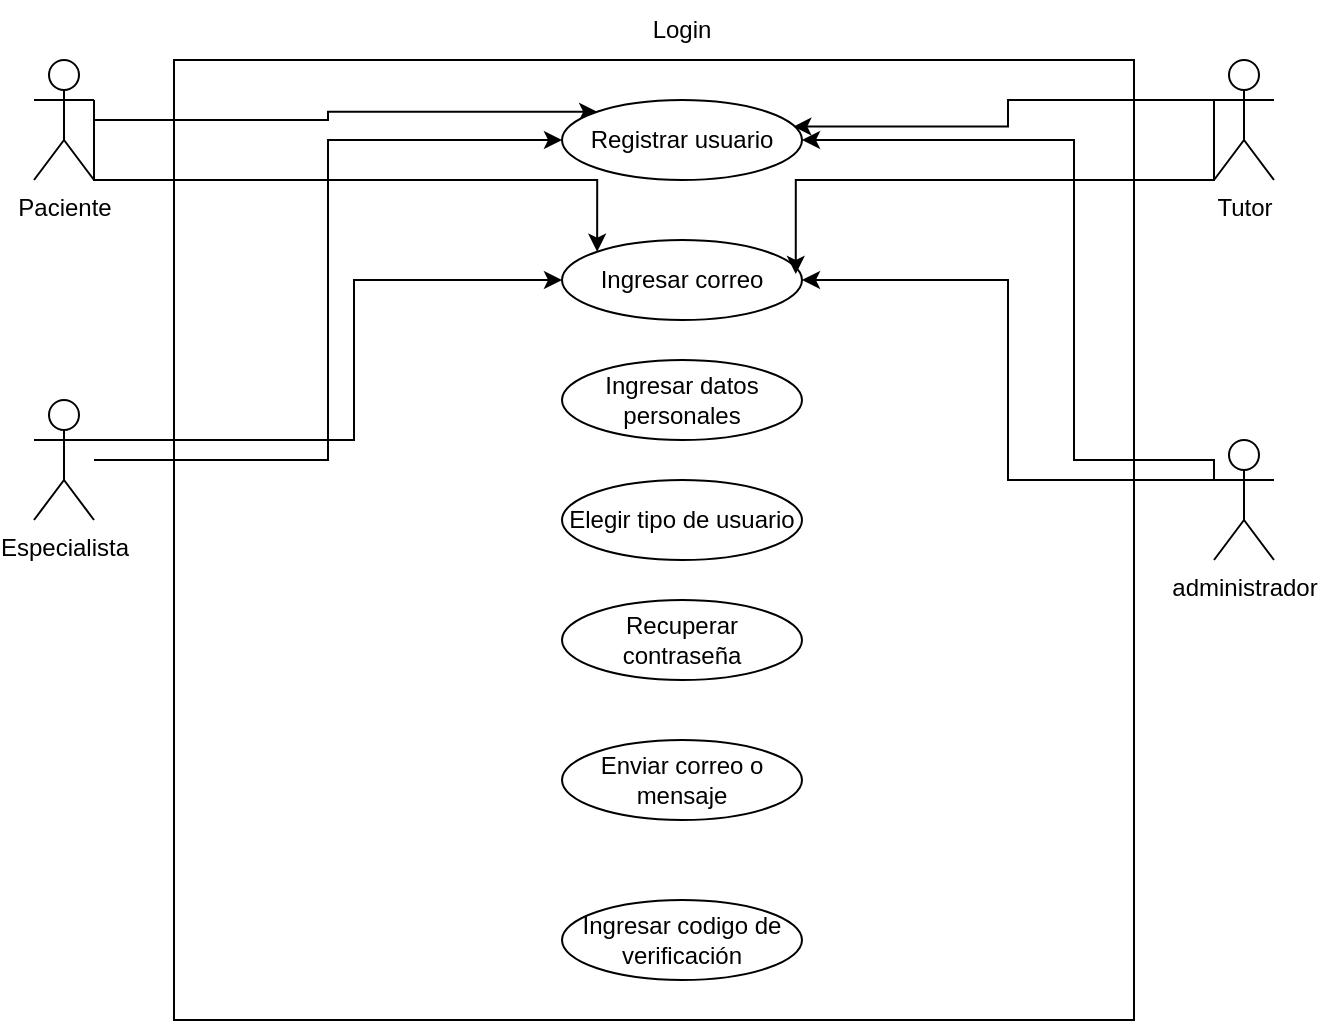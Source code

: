 <mxfile version="24.0.8" type="github">
  <diagram name="Página-1" id="faqiPDKyWiyBNLFLv6mD">
    <mxGraphModel dx="792" dy="449" grid="1" gridSize="10" guides="1" tooltips="1" connect="1" arrows="1" fold="1" page="1" pageScale="1" pageWidth="827" pageHeight="1169" math="0" shadow="0">
      <root>
        <mxCell id="0" />
        <mxCell id="1" parent="0" />
        <mxCell id="a3NKr-S5rIMRDyzBwzuS-1" value="" style="whiteSpace=wrap;html=1;aspect=fixed;" vertex="1" parent="1">
          <mxGeometry x="160" y="120" width="480" height="480" as="geometry" />
        </mxCell>
        <mxCell id="a3NKr-S5rIMRDyzBwzuS-15" style="edgeStyle=orthogonalEdgeStyle;rounded=0;orthogonalLoop=1;jettySize=auto;html=1;entryX=0;entryY=0;entryDx=0;entryDy=0;" edge="1" parent="1" source="a3NKr-S5rIMRDyzBwzuS-2" target="a3NKr-S5rIMRDyzBwzuS-7">
          <mxGeometry relative="1" as="geometry" />
        </mxCell>
        <mxCell id="a3NKr-S5rIMRDyzBwzuS-20" style="edgeStyle=orthogonalEdgeStyle;rounded=0;orthogonalLoop=1;jettySize=auto;html=1;exitX=1;exitY=0.333;exitDx=0;exitDy=0;exitPerimeter=0;entryX=0;entryY=0;entryDx=0;entryDy=0;" edge="1" parent="1" source="a3NKr-S5rIMRDyzBwzuS-2" target="a3NKr-S5rIMRDyzBwzuS-10">
          <mxGeometry relative="1" as="geometry">
            <Array as="points">
              <mxPoint x="120" y="180" />
              <mxPoint x="372" y="180" />
            </Array>
          </mxGeometry>
        </mxCell>
        <mxCell id="a3NKr-S5rIMRDyzBwzuS-2" value="Paciente" style="shape=umlActor;verticalLabelPosition=bottom;verticalAlign=top;html=1;outlineConnect=0;" vertex="1" parent="1">
          <mxGeometry x="90" y="120" width="30" height="60" as="geometry" />
        </mxCell>
        <mxCell id="a3NKr-S5rIMRDyzBwzuS-16" style="edgeStyle=orthogonalEdgeStyle;rounded=0;orthogonalLoop=1;jettySize=auto;html=1;entryX=0;entryY=0.5;entryDx=0;entryDy=0;" edge="1" parent="1" source="a3NKr-S5rIMRDyzBwzuS-4" target="a3NKr-S5rIMRDyzBwzuS-7">
          <mxGeometry relative="1" as="geometry" />
        </mxCell>
        <mxCell id="a3NKr-S5rIMRDyzBwzuS-22" style="edgeStyle=orthogonalEdgeStyle;rounded=0;orthogonalLoop=1;jettySize=auto;html=1;exitX=1;exitY=0.333;exitDx=0;exitDy=0;exitPerimeter=0;entryX=0;entryY=0.5;entryDx=0;entryDy=0;" edge="1" parent="1" source="a3NKr-S5rIMRDyzBwzuS-4" target="a3NKr-S5rIMRDyzBwzuS-10">
          <mxGeometry relative="1" as="geometry">
            <Array as="points">
              <mxPoint x="250" y="310" />
              <mxPoint x="250" y="230" />
            </Array>
          </mxGeometry>
        </mxCell>
        <mxCell id="a3NKr-S5rIMRDyzBwzuS-4" value="Especialista" style="shape=umlActor;verticalLabelPosition=bottom;verticalAlign=top;html=1;outlineConnect=0;" vertex="1" parent="1">
          <mxGeometry x="90" y="290" width="30" height="60" as="geometry" />
        </mxCell>
        <mxCell id="a3NKr-S5rIMRDyzBwzuS-5" value="Tutor" style="shape=umlActor;verticalLabelPosition=bottom;verticalAlign=top;html=1;outlineConnect=0;" vertex="1" parent="1">
          <mxGeometry x="680" y="120" width="30" height="60" as="geometry" />
        </mxCell>
        <mxCell id="a3NKr-S5rIMRDyzBwzuS-23" style="edgeStyle=orthogonalEdgeStyle;rounded=0;orthogonalLoop=1;jettySize=auto;html=1;exitX=0;exitY=0.333;exitDx=0;exitDy=0;exitPerimeter=0;entryX=1;entryY=0.5;entryDx=0;entryDy=0;" edge="1" parent="1" source="a3NKr-S5rIMRDyzBwzuS-6" target="a3NKr-S5rIMRDyzBwzuS-10">
          <mxGeometry relative="1" as="geometry" />
        </mxCell>
        <mxCell id="a3NKr-S5rIMRDyzBwzuS-25" style="edgeStyle=orthogonalEdgeStyle;rounded=0;orthogonalLoop=1;jettySize=auto;html=1;exitX=0;exitY=0.333;exitDx=0;exitDy=0;exitPerimeter=0;entryX=1;entryY=0.5;entryDx=0;entryDy=0;" edge="1" parent="1" source="a3NKr-S5rIMRDyzBwzuS-6" target="a3NKr-S5rIMRDyzBwzuS-7">
          <mxGeometry relative="1" as="geometry">
            <Array as="points">
              <mxPoint x="680" y="320" />
              <mxPoint x="610" y="320" />
              <mxPoint x="610" y="160" />
            </Array>
          </mxGeometry>
        </mxCell>
        <mxCell id="a3NKr-S5rIMRDyzBwzuS-6" value="administrador" style="shape=umlActor;verticalLabelPosition=bottom;verticalAlign=top;html=1;outlineConnect=0;" vertex="1" parent="1">
          <mxGeometry x="680" y="310" width="30" height="60" as="geometry" />
        </mxCell>
        <mxCell id="a3NKr-S5rIMRDyzBwzuS-7" value="Registrar usuario" style="ellipse;whiteSpace=wrap;html=1;" vertex="1" parent="1">
          <mxGeometry x="354" y="140" width="120" height="40" as="geometry" />
        </mxCell>
        <mxCell id="a3NKr-S5rIMRDyzBwzuS-8" value="Login" style="text;html=1;align=center;verticalAlign=middle;whiteSpace=wrap;rounded=0;" vertex="1" parent="1">
          <mxGeometry x="384" y="90" width="60" height="30" as="geometry" />
        </mxCell>
        <mxCell id="a3NKr-S5rIMRDyzBwzuS-9" value="Ingresar datos personales" style="ellipse;whiteSpace=wrap;html=1;" vertex="1" parent="1">
          <mxGeometry x="354" y="270" width="120" height="40" as="geometry" />
        </mxCell>
        <mxCell id="a3NKr-S5rIMRDyzBwzuS-10" value="Ingresar correo" style="ellipse;whiteSpace=wrap;html=1;" vertex="1" parent="1">
          <mxGeometry x="354" y="210" width="120" height="40" as="geometry" />
        </mxCell>
        <mxCell id="a3NKr-S5rIMRDyzBwzuS-11" value="Elegir tipo de usuario" style="ellipse;whiteSpace=wrap;html=1;" vertex="1" parent="1">
          <mxGeometry x="354" y="330" width="120" height="40" as="geometry" />
        </mxCell>
        <mxCell id="a3NKr-S5rIMRDyzBwzuS-12" value="Recuperar contraseña" style="ellipse;whiteSpace=wrap;html=1;" vertex="1" parent="1">
          <mxGeometry x="354" y="390" width="120" height="40" as="geometry" />
        </mxCell>
        <mxCell id="a3NKr-S5rIMRDyzBwzuS-13" value="Enviar correo o mensaje&lt;span style=&quot;color: rgba(0, 0, 0, 0); font-family: monospace; font-size: 0px; text-align: start; text-wrap: nowrap;&quot;&gt;%3CmxGraphModel%3E%3Croot%3E%3CmxCell%20id%3D%220%22%2F%3E%3CmxCell%20id%3D%221%22%20parent%3D%220%22%2F%3E%3CmxCell%20id%3D%222%22%20value%3D%22Registrar%20usuario%22%20style%3D%22ellipse%3BwhiteSpace%3Dwrap%3Bhtml%3D1%3B%22%20vertex%3D%221%22%20parent%3D%221%22%3E%3CmxGeometry%20x%3D%22354%22%20y%3D%22140%22%20width%3D%22120%22%20height%3D%2240%22%20as%3D%22geometry%22%2F%3E%3C%2FmxCell%3E%3C%2Froot%3E%3C%2FmxGraphModel%3E&lt;/span&gt;" style="ellipse;whiteSpace=wrap;html=1;" vertex="1" parent="1">
          <mxGeometry x="354" y="460" width="120" height="40" as="geometry" />
        </mxCell>
        <mxCell id="a3NKr-S5rIMRDyzBwzuS-14" value="Ingresar codigo de verificación" style="ellipse;whiteSpace=wrap;html=1;" vertex="1" parent="1">
          <mxGeometry x="354" y="540" width="120" height="40" as="geometry" />
        </mxCell>
        <mxCell id="a3NKr-S5rIMRDyzBwzuS-17" style="edgeStyle=orthogonalEdgeStyle;rounded=0;orthogonalLoop=1;jettySize=auto;html=1;exitX=0;exitY=0.333;exitDx=0;exitDy=0;exitPerimeter=0;entryX=0.964;entryY=0.332;entryDx=0;entryDy=0;entryPerimeter=0;" edge="1" parent="1" source="a3NKr-S5rIMRDyzBwzuS-5" target="a3NKr-S5rIMRDyzBwzuS-7">
          <mxGeometry relative="1" as="geometry" />
        </mxCell>
        <mxCell id="a3NKr-S5rIMRDyzBwzuS-21" style="edgeStyle=orthogonalEdgeStyle;rounded=0;orthogonalLoop=1;jettySize=auto;html=1;exitX=0;exitY=0.333;exitDx=0;exitDy=0;exitPerimeter=0;entryX=0.974;entryY=0.425;entryDx=0;entryDy=0;entryPerimeter=0;" edge="1" parent="1" source="a3NKr-S5rIMRDyzBwzuS-5" target="a3NKr-S5rIMRDyzBwzuS-10">
          <mxGeometry relative="1" as="geometry">
            <Array as="points">
              <mxPoint x="680" y="180" />
              <mxPoint x="471" y="180" />
            </Array>
          </mxGeometry>
        </mxCell>
      </root>
    </mxGraphModel>
  </diagram>
</mxfile>
